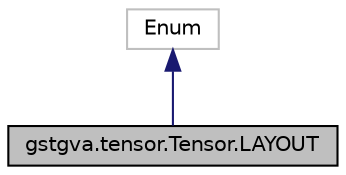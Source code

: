digraph "gstgva.tensor.Tensor.LAYOUT"
{
 // LATEX_PDF_SIZE
  edge [fontname="Helvetica",fontsize="10",labelfontname="Helvetica",labelfontsize="10"];
  node [fontname="Helvetica",fontsize="10",shape=record];
  Node2 [label="gstgva.tensor.Tensor.LAYOUT",height=0.2,width=0.4,color="black", fillcolor="grey75", style="filled", fontcolor="black",tooltip="This enum describes model layer layout."];
  Node3 -> Node2 [dir="back",color="midnightblue",fontsize="10",style="solid",fontname="Helvetica"];
  Node3 [label="Enum",height=0.2,width=0.4,color="grey75", fillcolor="white", style="filled",tooltip=" "];
}
